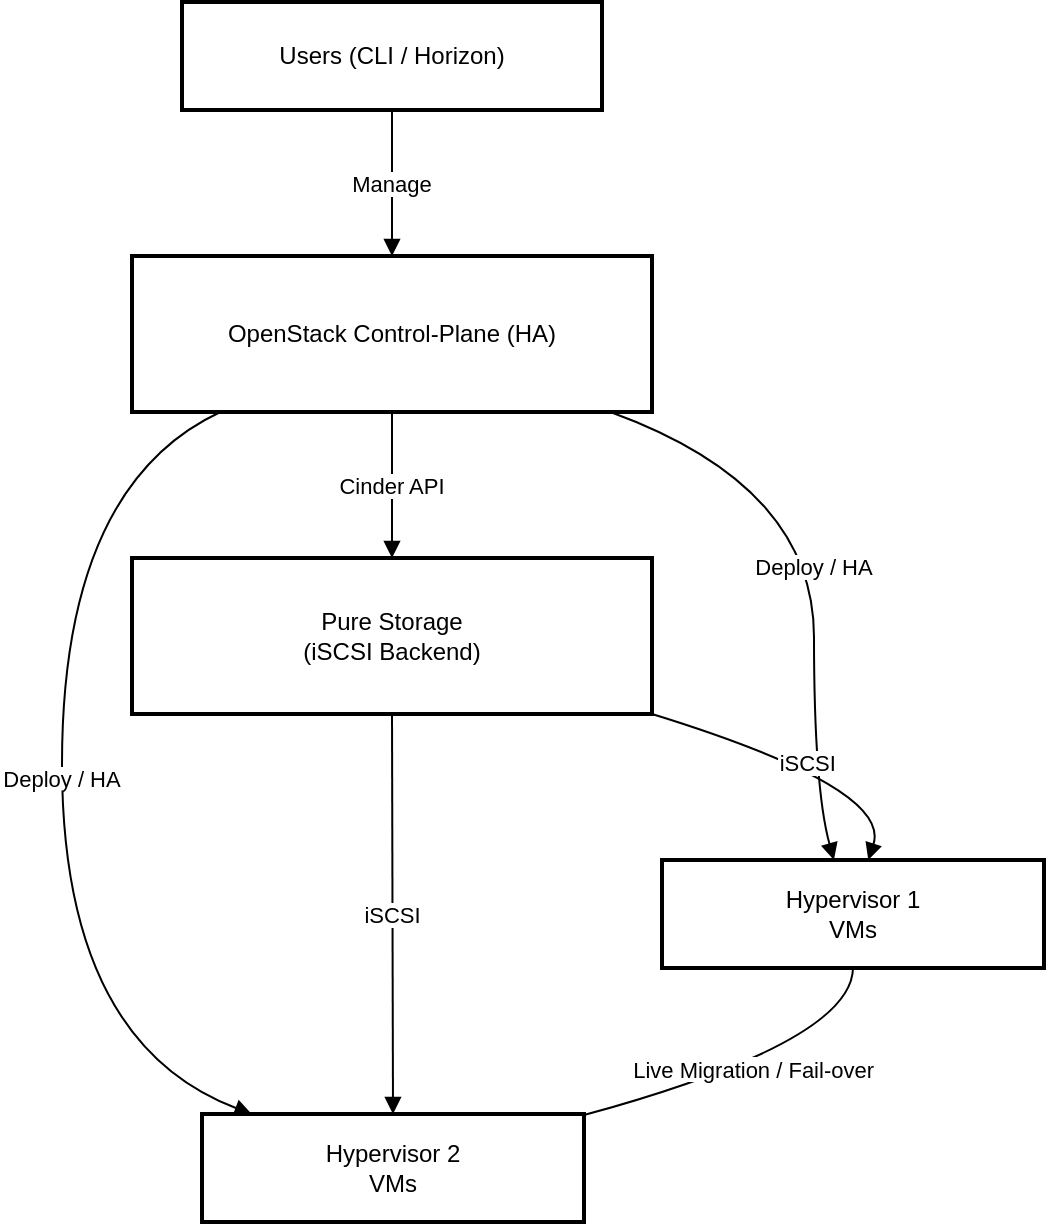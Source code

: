 <mxfile version="27.1.6">
  <diagram name="Page-1" id="C0LuoSXNytEvHIb3XUz0">
    <mxGraphModel dx="1426" dy="1193" grid="1" gridSize="10" guides="1" tooltips="1" connect="1" arrows="1" fold="1" page="1" pageScale="1" pageWidth="850" pageHeight="1100" math="0" shadow="0">
      <root>
        <mxCell id="0" />
        <mxCell id="1" parent="0" />
        <mxCell id="2" value="Users (CLI / Horizon)" style="whiteSpace=wrap;strokeWidth=2;" parent="1" vertex="1">
          <mxGeometry x="113" y="8" width="210" height="54" as="geometry" />
        </mxCell>
        <mxCell id="3" value="OpenStack Control-Plane (HA)" style="whiteSpace=wrap;strokeWidth=2;" parent="1" vertex="1">
          <mxGeometry x="88" y="135" width="260" height="78" as="geometry" />
        </mxCell>
        <mxCell id="4" value="Hypervisor 1&#xa;VMs" style="whiteSpace=wrap;strokeWidth=2;" parent="1" vertex="1">
          <mxGeometry x="353" y="437" width="191" height="54" as="geometry" />
        </mxCell>
        <mxCell id="5" value="Hypervisor 2&#xa;VMs" style="whiteSpace=wrap;strokeWidth=2;" parent="1" vertex="1">
          <mxGeometry x="123" y="564" width="191" height="54" as="geometry" />
        </mxCell>
        <mxCell id="6" value="Pure Storage&#xa;(iSCSI Backend)" style="whiteSpace=wrap;strokeWidth=2;" parent="1" vertex="1">
          <mxGeometry x="88" y="286" width="260" height="78" as="geometry" />
        </mxCell>
        <mxCell id="7" value="Manage" style="curved=1;startArrow=none;endArrow=block;exitX=0.5;exitY=1;entryX=0.5;entryY=0;" parent="1" source="2" target="3" edge="1">
          <mxGeometry relative="1" as="geometry">
            <Array as="points" />
          </mxGeometry>
        </mxCell>
        <mxCell id="8" value="Deploy / HA" style="curved=1;startArrow=none;endArrow=block;exitX=0.92;exitY=1;entryX=0.45;entryY=0;" parent="1" source="3" target="4" edge="1">
          <mxGeometry relative="1" as="geometry">
            <Array as="points">
              <mxPoint x="429" y="250" />
              <mxPoint x="429" y="401" />
            </Array>
          </mxGeometry>
        </mxCell>
        <mxCell id="9" value="Deploy / HA" style="curved=1;startArrow=none;endArrow=block;exitX=0.17;exitY=1;entryX=0.13;entryY=0;" parent="1" source="3" target="5" edge="1">
          <mxGeometry relative="1" as="geometry">
            <Array as="points">
              <mxPoint x="53" y="250" />
              <mxPoint x="53" y="528" />
            </Array>
          </mxGeometry>
        </mxCell>
        <mxCell id="10" value="Cinder API" style="curved=1;startArrow=none;endArrow=block;exitX=0.5;exitY=1;entryX=0.5;entryY=0;" parent="1" source="3" target="6" edge="1">
          <mxGeometry relative="1" as="geometry">
            <Array as="points" />
          </mxGeometry>
        </mxCell>
        <mxCell id="11" value="iSCSI" style="curved=1;startArrow=none;endArrow=block;exitX=1;exitY=1;entryX=0.54;entryY=0;" parent="1" source="6" target="4" edge="1">
          <mxGeometry relative="1" as="geometry">
            <Array as="points">
              <mxPoint x="468" y="401" />
            </Array>
          </mxGeometry>
        </mxCell>
        <mxCell id="12" value="iSCSI" style="curved=1;startArrow=none;endArrow=block;exitX=0.5;exitY=1;entryX=0.5;entryY=0;" parent="1" source="6" target="5" edge="1">
          <mxGeometry relative="1" as="geometry">
            <Array as="points" />
          </mxGeometry>
        </mxCell>
        <mxCell id="13" value="Live Migration / Fail-over" style="curved=1;startArrow=none;endArrow=none;exitX=0.5;exitY=1;entryX=1;entryY=0.01;" parent="1" source="4" target="5" edge="1">
          <mxGeometry relative="1" as="geometry">
            <Array as="points">
              <mxPoint x="448" y="528" />
            </Array>
          </mxGeometry>
        </mxCell>
      </root>
    </mxGraphModel>
  </diagram>
</mxfile>
